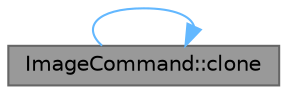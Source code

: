 digraph "ImageCommand::clone"
{
 // INTERACTIVE_SVG=YES
 // LATEX_PDF_SIZE
  bgcolor="transparent";
  edge [fontname=Helvetica,fontsize=10,labelfontname=Helvetica,labelfontsize=10];
  node [fontname=Helvetica,fontsize=10,shape=box,height=0.2,width=0.4];
  rankdir="RL";
  Node1 [id="Node000001",label="ImageCommand::clone",height=0.2,width=0.4,color="gray40", fillcolor="grey60", style="filled", fontcolor="black",tooltip="Creates a polymorphic copy of the command."];
  Node1 -> Node1 [id="edge1_Node000001_Node000001",dir="back",color="steelblue1",style="solid",tooltip=" "];
}
